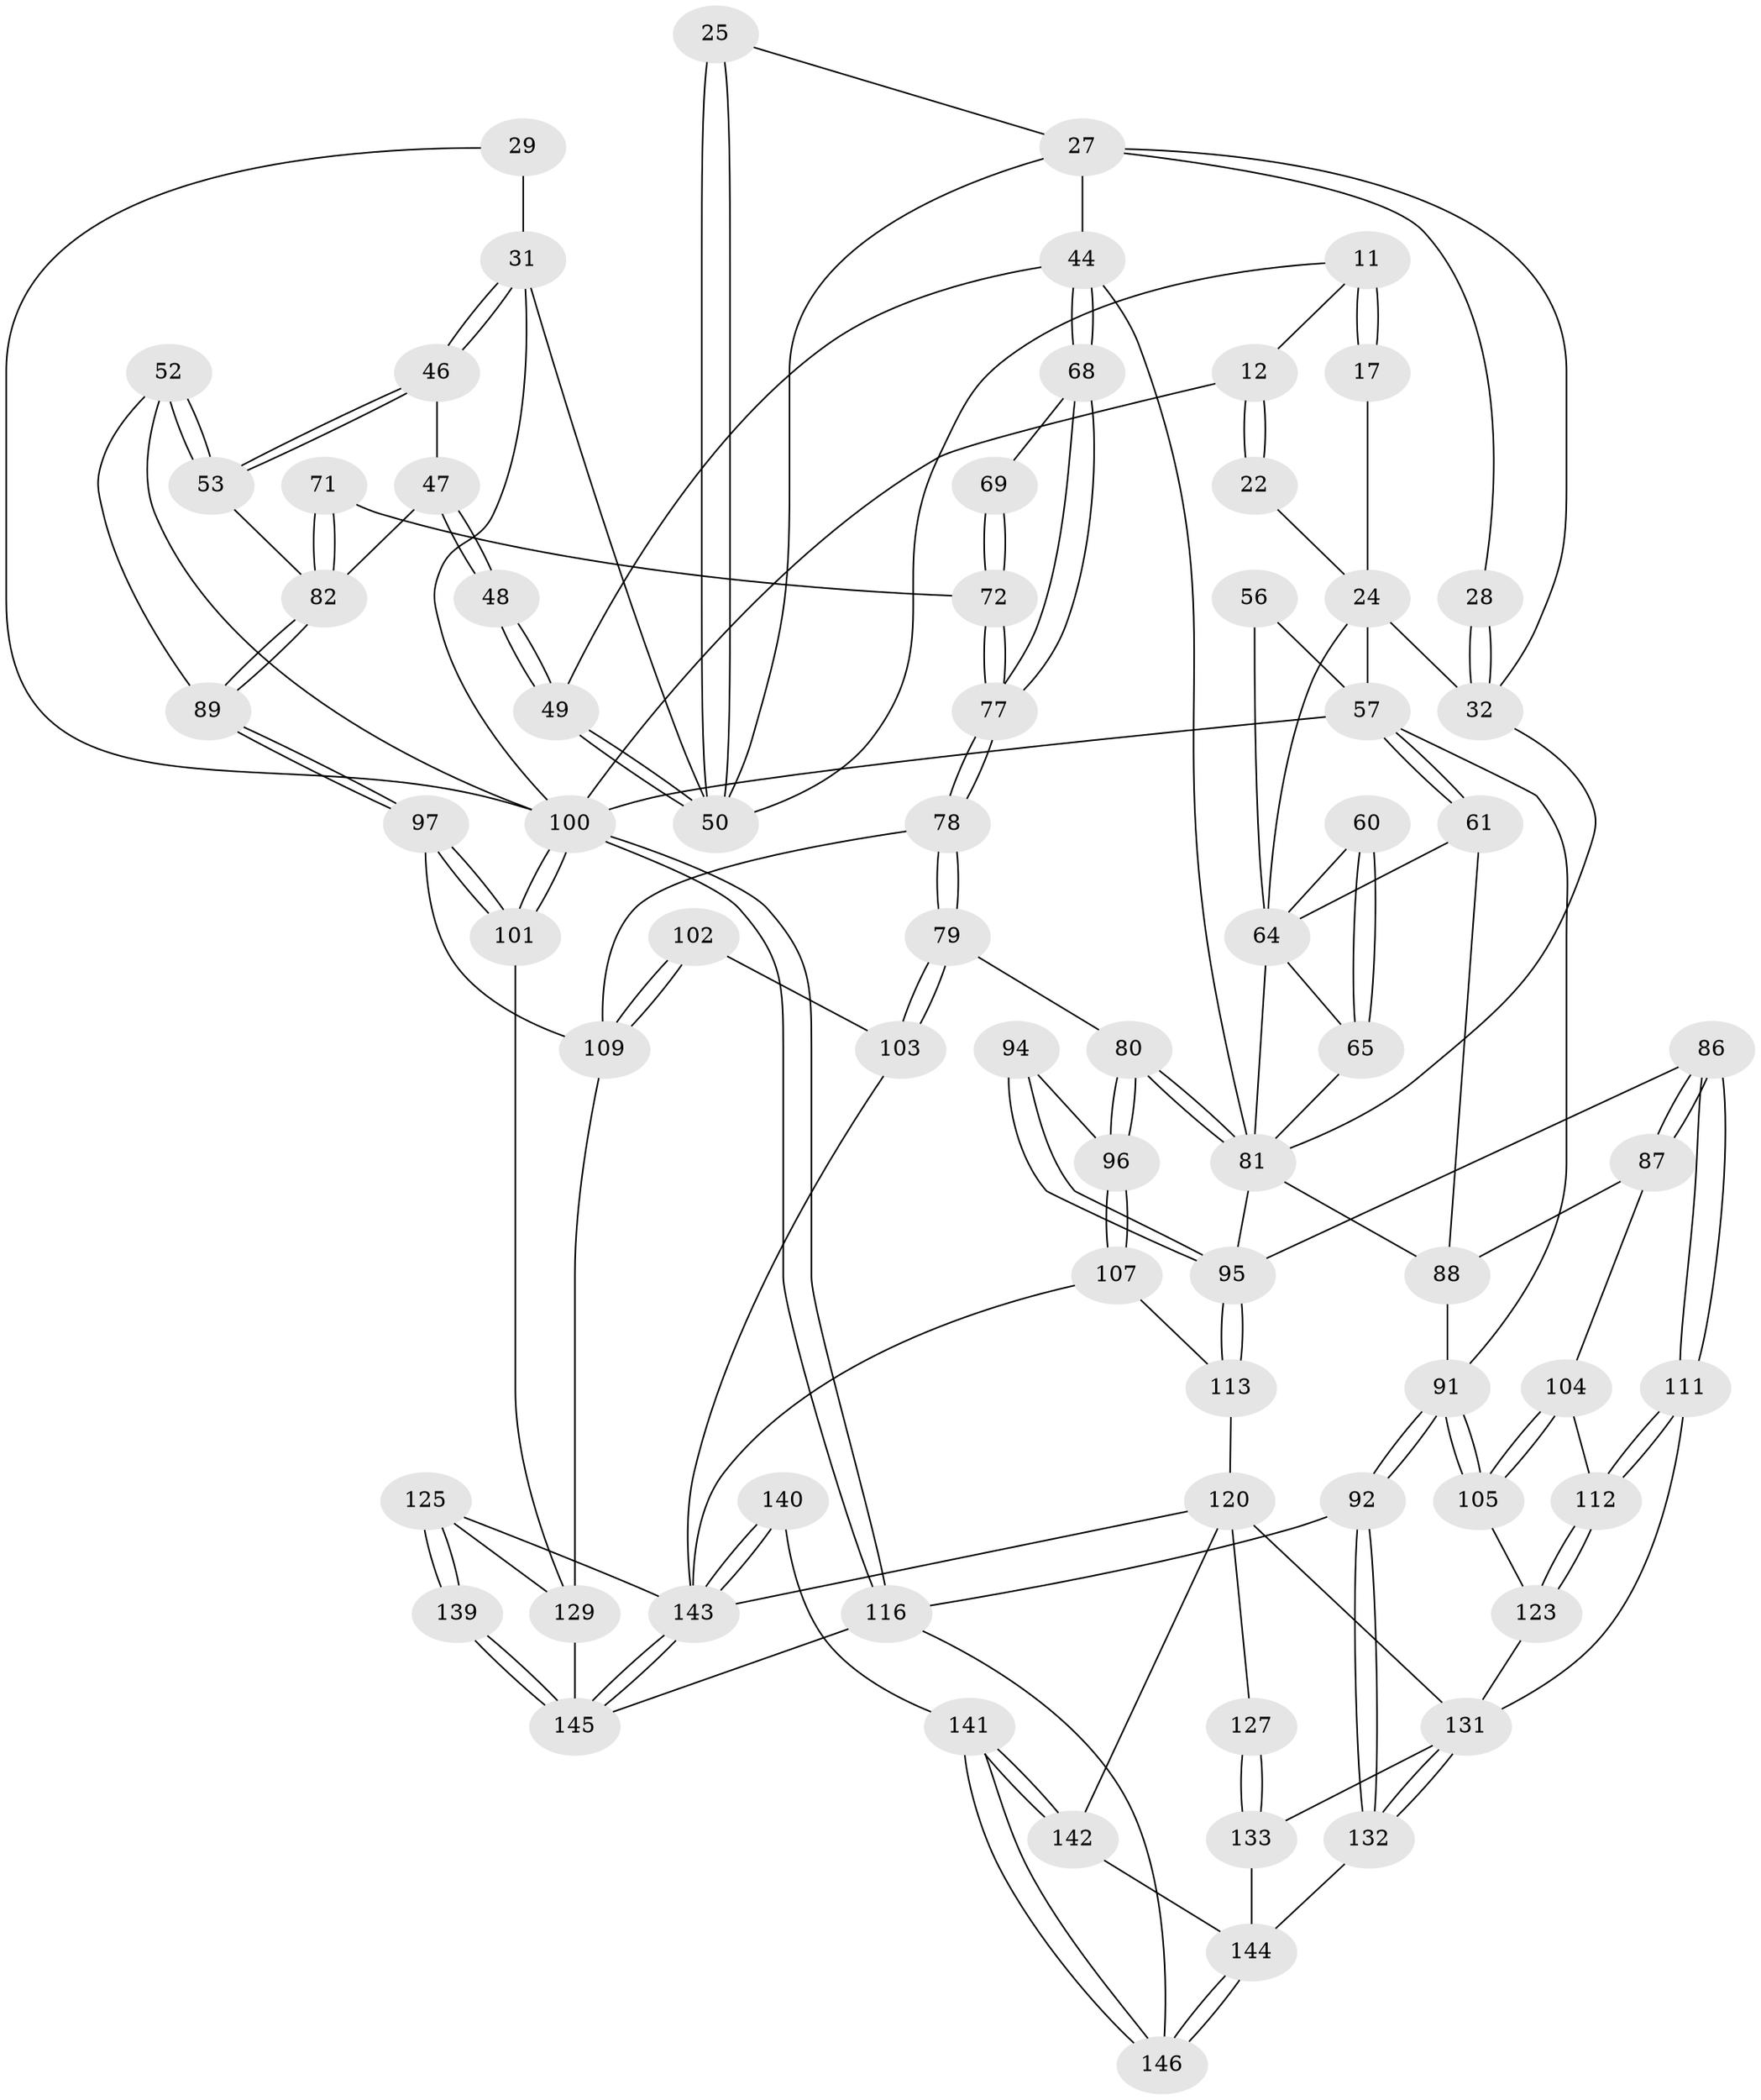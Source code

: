 // original degree distribution, {3: 0.02054794520547945, 5: 0.5821917808219178, 4: 0.19863013698630136, 6: 0.19863013698630136}
// Generated by graph-tools (version 1.1) at 2025/05/03/04/25 22:05:53]
// undirected, 73 vertices, 169 edges
graph export_dot {
graph [start="1"]
  node [color=gray90,style=filled];
  11 [pos="+0.2101569179879214+0.06412101218753696",super="+10"];
  12 [pos="+0.17602564769659174+0.06932618745846088",super="+9"];
  17 [pos="+0.3002426293430603+0.11269106645523132"];
  22 [pos="+0.1456884474561664+0.09811193775722989"];
  24 [pos="+0.14582318285249973+0.1601547844639806",super="+23"];
  25 [pos="+0.6297107117448553+0.20363645212636083"];
  27 [pos="+0.5484052902619644+0.1773211601777825",super="+13+26"];
  28 [pos="+0.5293136263024203+0.1868853053208823"];
  29 [pos="+0.9569694456515896+0.10446860733630367"];
  31 [pos="+0.9413236850857482+0.208776554664679",super="+19+18"];
  32 [pos="+0.4400572032287179+0.27109752747033433",super="+15+14"];
  44 [pos="+0.6108988840944133+0.37309246785525557",super="+43"];
  46 [pos="+0.9681571970227485+0.3623821960223247"];
  47 [pos="+0.8264044774660129+0.3169283007271603"];
  48 [pos="+0.8227430783561396+0.3140853063714293"];
  49 [pos="+0.799632407101001+0.2544049386315201"];
  50 [pos="+0.7997247483482187+0.24225568096037337",super="+20+21+3"];
  52 [pos="+1+0.43941008235385814"];
  53 [pos="+1+0.4052855047819796"];
  56 [pos="+0.18290841342393208+0.31655387318840456",super="+42"];
  57 [pos="+0.11300763248400833+0.287265388307673",super="+55+39"];
  60 [pos="+0.2603905382102836+0.3623768887042281"];
  61 [pos="+0.10829225297503922+0.35509793544768764"];
  64 [pos="+0.17105476303596281+0.4106529471299683",super="+59+58"];
  65 [pos="+0.35061427727043337+0.45450139458794014",super="+34+35"];
  68 [pos="+0.6484791029221822+0.4015796143323947"];
  69 [pos="+0.8067773308847827+0.32490548888867815"];
  71 [pos="+0.7427672125640015+0.49949806032828287"];
  72 [pos="+0.7166770602741015+0.5083284992915721"];
  77 [pos="+0.7150428578724172+0.509060601307211"];
  78 [pos="+0.7119660592653057+0.5226140216182644"];
  79 [pos="+0.6733002652499696+0.5786564939319359"];
  80 [pos="+0.5228476075956269+0.5547213573512897"];
  81 [pos="+0.5130615171490801+0.5360496020413166",super="+74"];
  82 [pos="+0.8927564521728464+0.5760183295239706",super="+75+70"];
  86 [pos="+0.20672345557969202+0.603962238867115"];
  87 [pos="+0.17137671140343225+0.5864078217584161"];
  88 [pos="+0.14087663636925105+0.5488505147645639",super="+76"];
  89 [pos="+0.9067758706201184+0.5938936850761796"];
  91 [pos="+0+0.7729891236413421",super="+90+63"];
  92 [pos="+0+0.8934510569214851"];
  94 [pos="+0.3750515020018557+0.5869683059726378"];
  95 [pos="+0.33437443083686913+0.6831933256389515",super="+85+84"];
  96 [pos="+0.48313169626469654+0.6549531124991504"];
  97 [pos="+0.8997993277725913+0.6065502074653685"];
  100 [pos="+1+0.798813007306155",super="+51+7"];
  101 [pos="+1+0.7822743942854484"];
  102 [pos="+0.773576356775348+0.706463072099032"];
  103 [pos="+0.67365510558197+0.6158146719841023"];
  104 [pos="+0.13258110977286963+0.6488041174135593"];
  105 [pos="+0.06754457542602531+0.730203920688438"];
  107 [pos="+0.48548582441256566+0.6781227096830504"];
  109 [pos="+0.7783287465901725+0.7314552396775544",super="+108+99"];
  111 [pos="+0.2131277336042783+0.7109852811685856"];
  112 [pos="+0.18092871373280095+0.7485749107611842"];
  113 [pos="+0.33601658635517795+0.6892593567267822"];
  116 [pos="+1+1",super="+93"];
  120 [pos="+0.3863414386241579+0.8295717922960596",super="+119+114"];
  123 [pos="+0.16880567132091584+0.7655197521675894"];
  125 [pos="+0.6666438078701398+0.8455507091932716"];
  127 [pos="+0.29876584244198195+0.8369807300301949"];
  129 [pos="+0.8965217464678781+0.8480595204888233",super="+124+110"];
  131 [pos="+0.17755726702344982+0.792808208885257",super="+122+121"];
  132 [pos="+0.08522077794881876+0.8682243749562364"];
  133 [pos="+0.2219213220109519+0.8842018138659267",super="+130+128"];
  139 [pos="+0.805934749864716+0.9341440182031304"];
  140 [pos="+0.4224010414139257+1"];
  141 [pos="+0.3888678056665053+1"];
  142 [pos="+0.34899728991598933+0.9512261563634988",super="+137"];
  143 [pos="+0.6178028610140214+1",super="+126+117+118"];
  144 [pos="+0.20749260601415748+0.9901374671433013",super="+138"];
  145 [pos="+0.7286322290114323+1",super="+135+136"];
  146 [pos="+0.11485268038013284+1"];
  11 -- 12;
  11 -- 17 [weight=2];
  11 -- 17;
  11 -- 50;
  12 -- 22 [weight=2];
  12 -- 22;
  12 -- 100;
  17 -- 24;
  22 -- 24;
  24 -- 57;
  24 -- 32;
  24 -- 64;
  25 -- 50 [weight=2];
  25 -- 50;
  25 -- 27;
  27 -- 28;
  27 -- 32;
  27 -- 50;
  27 -- 44;
  28 -- 32 [weight=2];
  28 -- 32;
  29 -- 100;
  29 -- 31 [weight=2];
  31 -- 46;
  31 -- 46;
  31 -- 50 [weight=2];
  31 -- 100 [weight=2];
  32 -- 81;
  44 -- 68;
  44 -- 68;
  44 -- 49;
  44 -- 81;
  46 -- 47;
  46 -- 53;
  46 -- 53;
  47 -- 48;
  47 -- 48;
  47 -- 82;
  48 -- 49;
  48 -- 49;
  49 -- 50;
  49 -- 50;
  52 -- 53;
  52 -- 53;
  52 -- 89;
  52 -- 100;
  53 -- 82;
  56 -- 57 [weight=3];
  56 -- 64 [weight=2];
  57 -- 61;
  57 -- 61;
  57 -- 91;
  57 -- 100;
  60 -- 65 [weight=2];
  60 -- 65;
  60 -- 64;
  61 -- 64;
  61 -- 88;
  64 -- 81;
  64 -- 65;
  65 -- 81 [weight=2];
  68 -- 69;
  68 -- 77;
  68 -- 77;
  69 -- 72;
  69 -- 72;
  71 -- 72;
  71 -- 82 [weight=2];
  71 -- 82;
  72 -- 77;
  72 -- 77;
  77 -- 78;
  77 -- 78;
  78 -- 79;
  78 -- 79;
  78 -- 109;
  79 -- 80;
  79 -- 103;
  79 -- 103;
  80 -- 81;
  80 -- 81;
  80 -- 96;
  80 -- 96;
  81 -- 95 [weight=2];
  81 -- 88;
  82 -- 89;
  82 -- 89;
  86 -- 87;
  86 -- 87;
  86 -- 111;
  86 -- 111;
  86 -- 95;
  87 -- 88;
  87 -- 104;
  88 -- 91 [weight=2];
  89 -- 97;
  89 -- 97;
  91 -- 92;
  91 -- 92;
  91 -- 105;
  91 -- 105;
  92 -- 132;
  92 -- 132;
  92 -- 116;
  94 -- 95 [weight=2];
  94 -- 95;
  94 -- 96;
  95 -- 113;
  95 -- 113;
  96 -- 107;
  96 -- 107;
  97 -- 101;
  97 -- 101;
  97 -- 109;
  100 -- 101;
  100 -- 101;
  100 -- 116 [weight=3];
  100 -- 116;
  101 -- 129;
  102 -- 103;
  102 -- 109 [weight=2];
  102 -- 109;
  103 -- 143;
  104 -- 105;
  104 -- 105;
  104 -- 112;
  105 -- 123;
  107 -- 113;
  107 -- 143;
  109 -- 129 [weight=2];
  111 -- 112;
  111 -- 112;
  111 -- 131;
  112 -- 123;
  112 -- 123;
  113 -- 120;
  116 -- 146;
  116 -- 145;
  120 -- 127;
  120 -- 143;
  120 -- 142;
  120 -- 131;
  123 -- 131;
  125 -- 139;
  125 -- 139;
  125 -- 143;
  125 -- 129;
  127 -- 133 [weight=2];
  127 -- 133;
  129 -- 145;
  131 -- 132;
  131 -- 132;
  131 -- 133 [weight=2];
  132 -- 144;
  133 -- 144;
  139 -- 145 [weight=2];
  139 -- 145;
  140 -- 141;
  140 -- 143 [weight=2];
  140 -- 143;
  141 -- 142;
  141 -- 142;
  141 -- 146;
  141 -- 146;
  142 -- 144 [weight=2];
  143 -- 145;
  143 -- 145;
  144 -- 146;
  144 -- 146;
}
